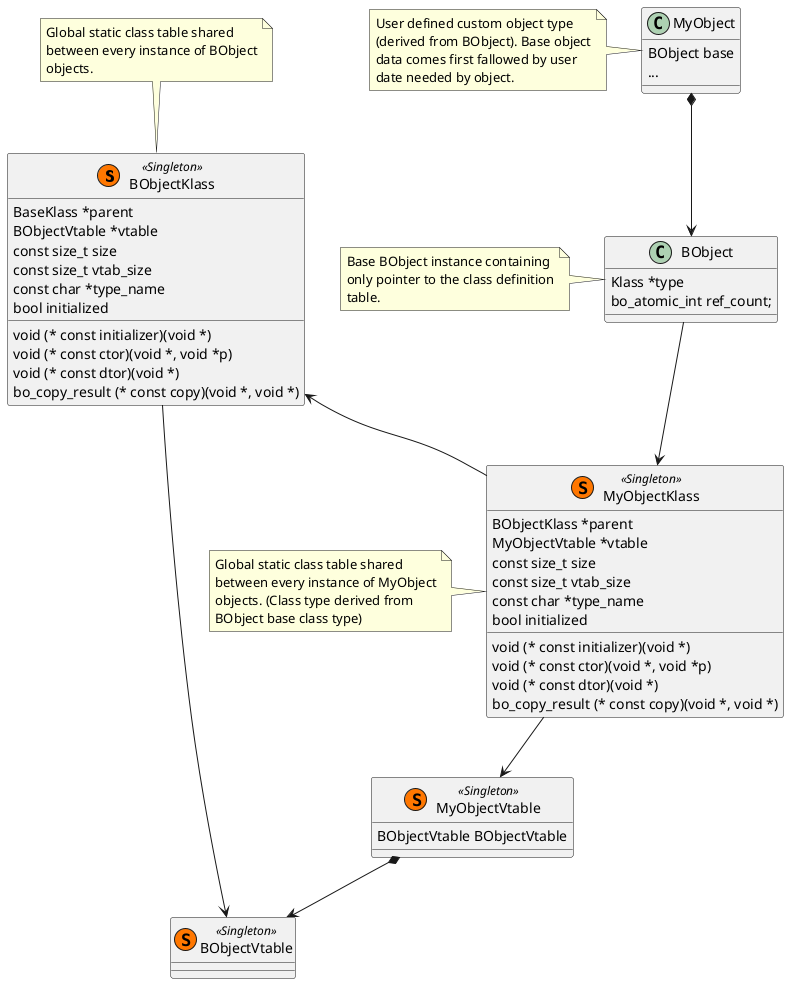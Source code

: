 @startuml

class BObjectKlass << (S,#FF7700) Singleton >> {
  BaseKlass *parent
  BObjectVtable *vtable
  const size_t size
  const size_t vtab_size
  const char *type_name
  bool initialized
  void (* const initializer)(void *)
  void (* const ctor)(void *, void *p)
  void (* const dtor)(void *)
  bo_copy_result (* const copy)(void *, void *)
}

class BObjectVtable << (S,#FF7700) Singleton >>

class MyObjectKlass << (S,#FF7700) Singleton >> {
  BObjectKlass *parent
  MyObjectVtable *vtable
  const size_t size
  const size_t vtab_size
  const char *type_name
  bool initialized
  void (* const initializer)(void *)
  void (* const ctor)(void *, void *p)
  void (* const dtor)(void *)
  bo_copy_result (* const copy)(void *, void *)
}

class MyObjectVtable << (S,#FF7700) Singleton >> {
  BObjectVtable BObjectVtable
}

class BObject {
  Klass *type
  bo_atomic_int ref_count;
}

class MyObject {
  BObject base
  ...
}

BObjectKlass --> BObjectVtable
MyObjectKlass --> MyObjectVtable
BObjectKlass <-- MyObjectKlass
MyObjectVtable *--> BObjectVtable
BObject --> MyObjectKlass
MyObject *--> BObject

note top of BObjectKlass
  Global static class table shared
  between every instance of BObject
  objects.
end note

note left of MyObjectKlass
  Global static class table shared
  between every instance of MyObject
  objects. (Class type derived from
  BObject base class type)
end note

note left of BObject
  Base BObject instance containing
  only pointer to the class definition
  table.
end note

note left of MyObject
  User defined custom object type
  (derived from BObject). Base object
  data comes first fallowed by user
  date needed by object.
end note
@enduml